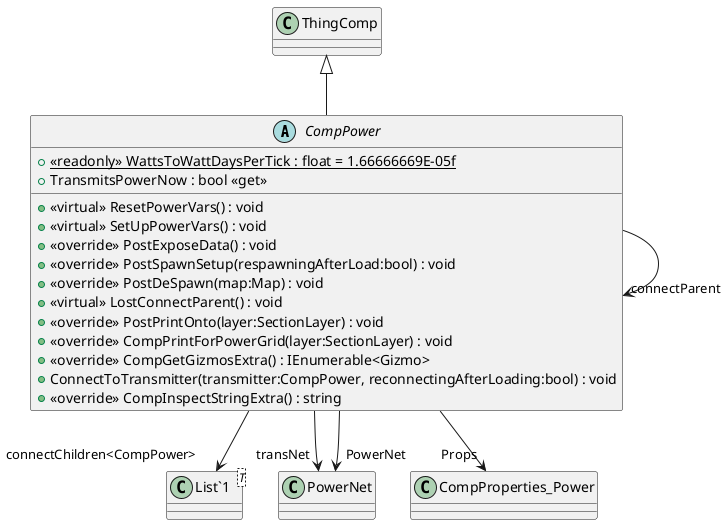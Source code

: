 @startuml
abstract class CompPower {
    + {static} <<readonly>> WattsToWattDaysPerTick : float = 1.66666669E-05f
    + TransmitsPowerNow : bool <<get>>
    + <<virtual>> ResetPowerVars() : void
    + <<virtual>> SetUpPowerVars() : void
    + <<override>> PostExposeData() : void
    + <<override>> PostSpawnSetup(respawningAfterLoad:bool) : void
    + <<override>> PostDeSpawn(map:Map) : void
    + <<virtual>> LostConnectParent() : void
    + <<override>> PostPrintOnto(layer:SectionLayer) : void
    + <<override>> CompPrintForPowerGrid(layer:SectionLayer) : void
    + <<override>> CompGetGizmosExtra() : IEnumerable<Gizmo>
    + ConnectToTransmitter(transmitter:CompPower, reconnectingAfterLoading:bool) : void
    + <<override>> CompInspectStringExtra() : string
}
class "List`1"<T> {
}
ThingComp <|-- CompPower
CompPower --> "transNet" PowerNet
CompPower --> "connectParent" CompPower
CompPower --> "connectChildren<CompPower>" "List`1"
CompPower --> "PowerNet" PowerNet
CompPower --> "Props" CompProperties_Power
@enduml
